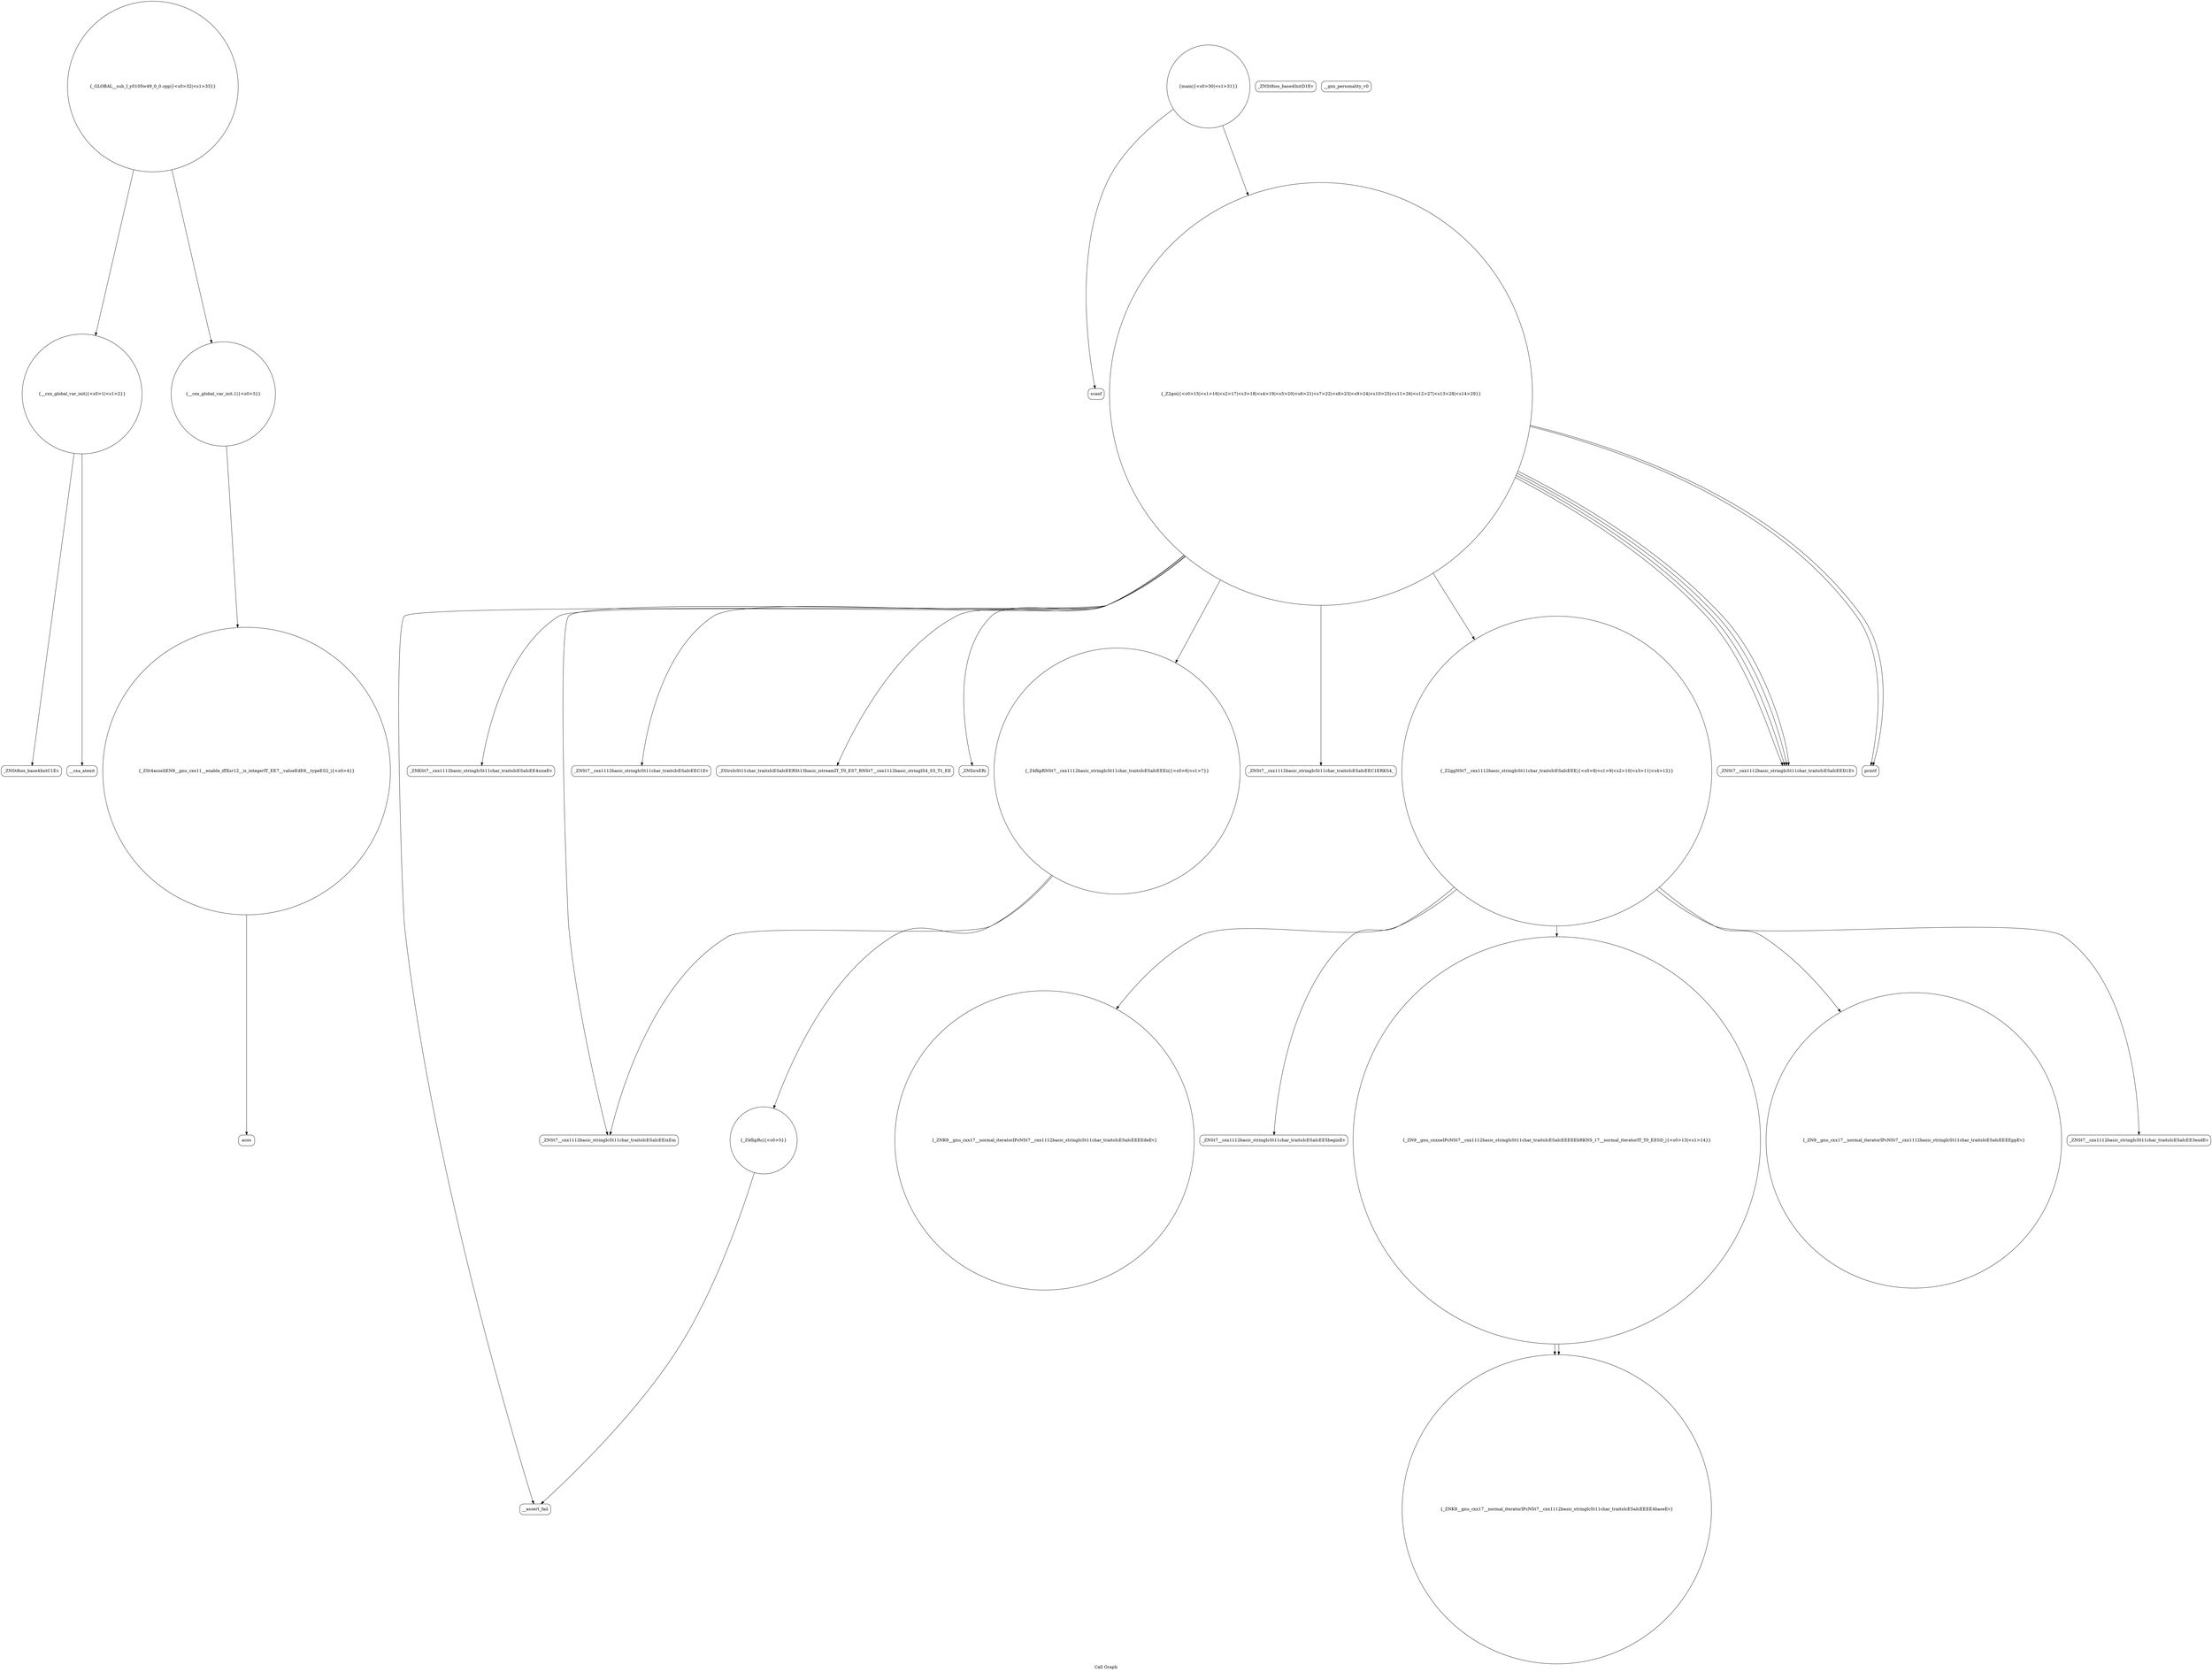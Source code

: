 digraph "Call Graph" {
	label="Call Graph";

	Node0x5640f36b6470 [shape=record,shape=circle,label="{__cxx_global_var_init|{<s0>1|<s1>2}}"];
	Node0x5640f36b6470:s0 -> Node0x5640f36b4460[color=black];
	Node0x5640f36b6470:s1 -> Node0x5640f3714370[color=black];
	Node0x5640f3714ef0 [shape=record,shape=Mrecord,label="{scanf}"];
	Node0x5640f3714570 [shape=record,shape=Mrecord,label="{__assert_fail}"];
	Node0x5640f37148f0 [shape=record,shape=circle,label="{_ZNK9__gnu_cxx17__normal_iteratorIPcNSt7__cxx1112basic_stringIcSt11char_traitsIcESaIcEEEEdeEv}"];
	Node0x5640f3714c70 [shape=record,shape=Mrecord,label="{_ZNKSt7__cxx1112basic_stringIcSt11char_traitsIcESaIcEE4sizeEv}"];
	Node0x5640f37142f0 [shape=record,shape=Mrecord,label="{_ZNSt8ios_base4InitD1Ev}"];
	Node0x5640f3714ff0 [shape=record,shape=circle,label="{_ZNK9__gnu_cxx17__normal_iteratorIPcNSt7__cxx1112basic_stringIcSt11char_traitsIcESaIcEEEE4baseEv}"];
	Node0x5640f3714670 [shape=record,shape=Mrecord,label="{_ZNSt7__cxx1112basic_stringIcSt11char_traitsIcESaIcEEixEm}"];
	Node0x5640f37149f0 [shape=record,shape=circle,label="{_Z2goi|{<s0>15|<s1>16|<s2>17|<s3>18|<s4>19|<s5>20|<s6>21|<s7>22|<s8>23|<s9>24|<s10>25|<s11>26|<s12>27|<s13>28|<s14>29}}"];
	Node0x5640f37149f0:s0 -> Node0x5640f3714a70[color=black];
	Node0x5640f37149f0:s1 -> Node0x5640f3714af0[color=black];
	Node0x5640f37149f0:s2 -> Node0x5640f3714bf0[color=black];
	Node0x5640f37149f0:s3 -> Node0x5640f3714c70[color=black];
	Node0x5640f37149f0:s4 -> Node0x5640f3714570[color=black];
	Node0x5640f37149f0:s5 -> Node0x5640f3714670[color=black];
	Node0x5640f37149f0:s6 -> Node0x5640f37145f0[color=black];
	Node0x5640f37149f0:s7 -> Node0x5640f3714cf0[color=black];
	Node0x5640f37149f0:s8 -> Node0x5640f37146f0[color=black];
	Node0x5640f37149f0:s9 -> Node0x5640f3714d70[color=black];
	Node0x5640f37149f0:s10 -> Node0x5640f3714df0[color=black];
	Node0x5640f37149f0:s11 -> Node0x5640f3714d70[color=black];
	Node0x5640f37149f0:s12 -> Node0x5640f3714df0[color=black];
	Node0x5640f37149f0:s13 -> Node0x5640f3714d70[color=black];
	Node0x5640f37149f0:s14 -> Node0x5640f3714d70[color=black];
	Node0x5640f3714d70 [shape=record,shape=Mrecord,label="{_ZNSt7__cxx1112basic_stringIcSt11char_traitsIcESaIcEED1Ev}"];
	Node0x5640f37143f0 [shape=record,shape=circle,label="{__cxx_global_var_init.1|{<s0>3}}"];
	Node0x5640f37143f0:s0 -> Node0x5640f3714470[color=black];
	Node0x5640f3714770 [shape=record,shape=Mrecord,label="{_ZNSt7__cxx1112basic_stringIcSt11char_traitsIcESaIcEE5beginEv}"];
	Node0x5640f3714af0 [shape=record,shape=Mrecord,label="{_ZStrsIcSt11char_traitsIcESaIcEERSt13basic_istreamIT_T0_ES7_RNSt7__cxx1112basic_stringIS4_S5_T1_EE}"];
	Node0x5640f3714e70 [shape=record,shape=circle,label="{main|{<s0>30|<s1>31}}"];
	Node0x5640f3714e70:s0 -> Node0x5640f3714ef0[color=black];
	Node0x5640f3714e70:s1 -> Node0x5640f37149f0[color=black];
	Node0x5640f37144f0 [shape=record,shape=circle,label="{_Z4flipRc|{<s0>5}}"];
	Node0x5640f37144f0:s0 -> Node0x5640f3714570[color=black];
	Node0x5640f3714870 [shape=record,shape=circle,label="{_ZN9__gnu_cxxneIPcNSt7__cxx1112basic_stringIcSt11char_traitsIcESaIcEEEEEbRKNS_17__normal_iteratorIT_T0_EESD_|{<s0>13|<s1>14}}"];
	Node0x5640f3714870:s0 -> Node0x5640f3714ff0[color=black];
	Node0x5640f3714870:s1 -> Node0x5640f3714ff0[color=black];
	Node0x5640f3714bf0 [shape=record,shape=Mrecord,label="{_ZNSirsERi}"];
	Node0x5640f36b4460 [shape=record,shape=Mrecord,label="{_ZNSt8ios_base4InitC1Ev}"];
	Node0x5640f3714f70 [shape=record,shape=Mrecord,label="{acos}"];
	Node0x5640f37145f0 [shape=record,shape=circle,label="{_Z4flipRNSt7__cxx1112basic_stringIcSt11char_traitsIcESaIcEEEii|{<s0>6|<s1>7}}"];
	Node0x5640f37145f0:s0 -> Node0x5640f3714670[color=black];
	Node0x5640f37145f0:s1 -> Node0x5640f37144f0[color=black];
	Node0x5640f3714970 [shape=record,shape=circle,label="{_ZN9__gnu_cxx17__normal_iteratorIPcNSt7__cxx1112basic_stringIcSt11char_traitsIcESaIcEEEEppEv}"];
	Node0x5640f3714cf0 [shape=record,shape=Mrecord,label="{_ZNSt7__cxx1112basic_stringIcSt11char_traitsIcESaIcEEC1ERKS4_}"];
	Node0x5640f3714370 [shape=record,shape=Mrecord,label="{__cxa_atexit}"];
	Node0x5640f3715070 [shape=record,shape=circle,label="{_GLOBAL__sub_I_y0105w49_0_0.cpp|{<s0>32|<s1>33}}"];
	Node0x5640f3715070:s0 -> Node0x5640f36b6470[color=black];
	Node0x5640f3715070:s1 -> Node0x5640f37143f0[color=black];
	Node0x5640f37146f0 [shape=record,shape=circle,label="{_Z2ggNSt7__cxx1112basic_stringIcSt11char_traitsIcESaIcEEE|{<s0>8|<s1>9|<s2>10|<s3>11|<s4>12}}"];
	Node0x5640f37146f0:s0 -> Node0x5640f3714770[color=black];
	Node0x5640f37146f0:s1 -> Node0x5640f37147f0[color=black];
	Node0x5640f37146f0:s2 -> Node0x5640f3714870[color=black];
	Node0x5640f37146f0:s3 -> Node0x5640f37148f0[color=black];
	Node0x5640f37146f0:s4 -> Node0x5640f3714970[color=black];
	Node0x5640f3714a70 [shape=record,shape=Mrecord,label="{_ZNSt7__cxx1112basic_stringIcSt11char_traitsIcESaIcEEC1Ev}"];
	Node0x5640f3714df0 [shape=record,shape=Mrecord,label="{printf}"];
	Node0x5640f3714470 [shape=record,shape=circle,label="{_ZSt4acosIiEN9__gnu_cxx11__enable_ifIXsr12__is_integerIT_EE7__valueEdE6__typeES2_|{<s0>4}}"];
	Node0x5640f3714470:s0 -> Node0x5640f3714f70[color=black];
	Node0x5640f37147f0 [shape=record,shape=Mrecord,label="{_ZNSt7__cxx1112basic_stringIcSt11char_traitsIcESaIcEE3endEv}"];
	Node0x5640f3714b70 [shape=record,shape=Mrecord,label="{__gxx_personality_v0}"];
}
